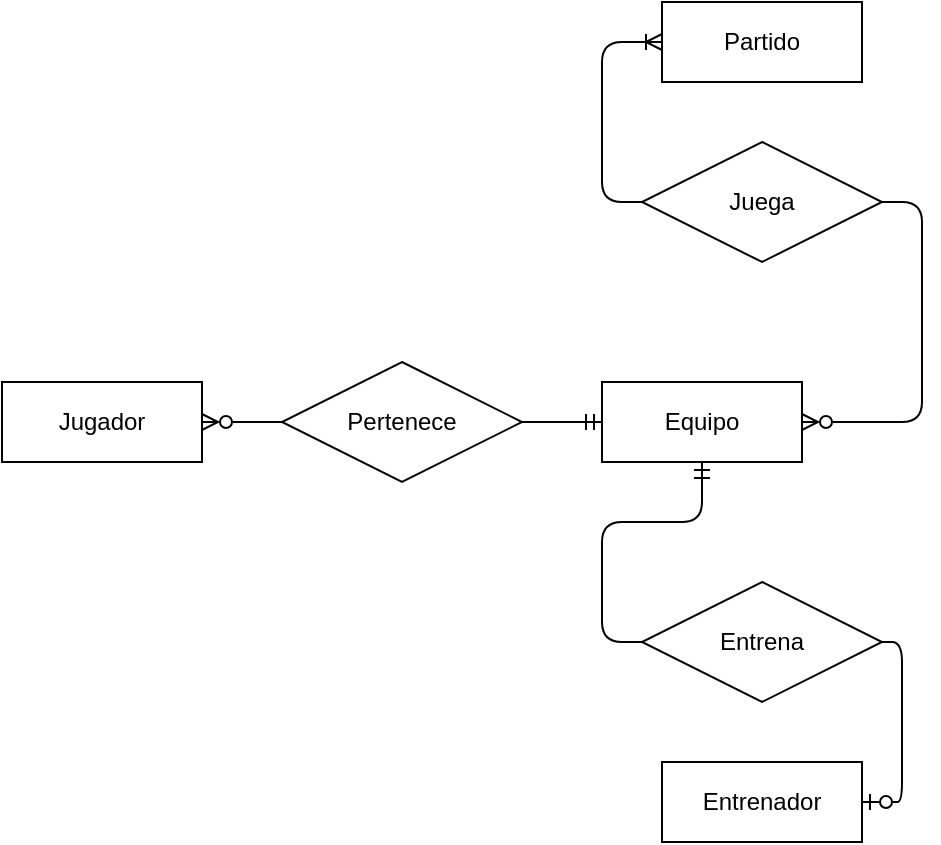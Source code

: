 <mxfile version="24.4.13" type="github">
  <diagram name="Page-1" id="UYtyUtdFpJuhH1bbEbp8">
    <mxGraphModel dx="1434" dy="789" grid="1" gridSize="10" guides="1" tooltips="1" connect="1" arrows="1" fold="1" page="1" pageScale="1" pageWidth="850" pageHeight="1100" math="0" shadow="0">
      <root>
        <mxCell id="0" />
        <mxCell id="1" parent="0" />
        <mxCell id="fBPJly0HdnSGG2ilqovL-1" value="Partido" style="whiteSpace=wrap;html=1;align=center;" vertex="1" parent="1">
          <mxGeometry x="490" y="170" width="100" height="40" as="geometry" />
        </mxCell>
        <mxCell id="fBPJly0HdnSGG2ilqovL-6" style="edgeStyle=orthogonalEdgeStyle;rounded=1;orthogonalLoop=1;jettySize=auto;html=1;exitX=1;exitY=0.5;exitDx=0;exitDy=0;entryX=0;entryY=0.5;entryDx=0;entryDy=0;endArrow=none;endFill=0;curved=0;startArrow=ERzeroToMany;startFill=0;" edge="1" parent="1" source="fBPJly0HdnSGG2ilqovL-2" target="fBPJly0HdnSGG2ilqovL-5">
          <mxGeometry relative="1" as="geometry" />
        </mxCell>
        <mxCell id="fBPJly0HdnSGG2ilqovL-2" value="Jugador" style="whiteSpace=wrap;html=1;align=center;" vertex="1" parent="1">
          <mxGeometry x="160" y="360" width="100" height="40" as="geometry" />
        </mxCell>
        <mxCell id="fBPJly0HdnSGG2ilqovL-3" value="Equipo" style="whiteSpace=wrap;html=1;align=center;" vertex="1" parent="1">
          <mxGeometry x="460" y="360" width="100" height="40" as="geometry" />
        </mxCell>
        <mxCell id="fBPJly0HdnSGG2ilqovL-14" style="edgeStyle=orthogonalEdgeStyle;rounded=1;orthogonalLoop=1;jettySize=auto;html=1;exitX=1;exitY=0.5;exitDx=0;exitDy=0;entryX=1;entryY=0.5;entryDx=0;entryDy=0;endArrow=none;endFill=0;curved=0;startArrow=ERzeroToOne;startFill=0;" edge="1" parent="1" source="fBPJly0HdnSGG2ilqovL-4" target="fBPJly0HdnSGG2ilqovL-12">
          <mxGeometry relative="1" as="geometry" />
        </mxCell>
        <mxCell id="fBPJly0HdnSGG2ilqovL-4" value="Entrenador" style="whiteSpace=wrap;html=1;align=center;" vertex="1" parent="1">
          <mxGeometry x="490" y="550" width="100" height="40" as="geometry" />
        </mxCell>
        <mxCell id="fBPJly0HdnSGG2ilqovL-7" style="edgeStyle=orthogonalEdgeStyle;rounded=1;orthogonalLoop=1;jettySize=auto;html=1;exitX=1;exitY=0.5;exitDx=0;exitDy=0;entryX=0;entryY=0.5;entryDx=0;entryDy=0;curved=0;endArrow=ERmandOne;endFill=0;" edge="1" parent="1" source="fBPJly0HdnSGG2ilqovL-5" target="fBPJly0HdnSGG2ilqovL-3">
          <mxGeometry relative="1" as="geometry" />
        </mxCell>
        <mxCell id="fBPJly0HdnSGG2ilqovL-5" value="Pertenece" style="shape=rhombus;perimeter=rhombusPerimeter;whiteSpace=wrap;html=1;align=center;" vertex="1" parent="1">
          <mxGeometry x="300" y="350" width="120" height="60" as="geometry" />
        </mxCell>
        <mxCell id="fBPJly0HdnSGG2ilqovL-10" style="edgeStyle=orthogonalEdgeStyle;rounded=1;orthogonalLoop=1;jettySize=auto;html=1;exitX=1;exitY=0.5;exitDx=0;exitDy=0;entryX=1;entryY=0.5;entryDx=0;entryDy=0;curved=0;endArrow=ERzeroToMany;endFill=0;startArrow=none;startFill=0;" edge="1" parent="1" source="fBPJly0HdnSGG2ilqovL-9" target="fBPJly0HdnSGG2ilqovL-3">
          <mxGeometry relative="1" as="geometry" />
        </mxCell>
        <mxCell id="fBPJly0HdnSGG2ilqovL-11" style="edgeStyle=orthogonalEdgeStyle;rounded=1;orthogonalLoop=1;jettySize=auto;html=1;exitX=0;exitY=0.5;exitDx=0;exitDy=0;entryX=0;entryY=0.5;entryDx=0;entryDy=0;curved=0;endArrow=ERoneToMany;endFill=0;" edge="1" parent="1" source="fBPJly0HdnSGG2ilqovL-9" target="fBPJly0HdnSGG2ilqovL-1">
          <mxGeometry relative="1" as="geometry" />
        </mxCell>
        <mxCell id="fBPJly0HdnSGG2ilqovL-9" value="Juega" style="shape=rhombus;perimeter=rhombusPerimeter;whiteSpace=wrap;html=1;align=center;" vertex="1" parent="1">
          <mxGeometry x="480" y="240" width="120" height="60" as="geometry" />
        </mxCell>
        <mxCell id="fBPJly0HdnSGG2ilqovL-15" style="edgeStyle=orthogonalEdgeStyle;rounded=1;orthogonalLoop=1;jettySize=auto;html=1;exitX=0;exitY=0.5;exitDx=0;exitDy=0;entryX=0.5;entryY=1;entryDx=0;entryDy=0;curved=0;endArrow=ERmandOne;endFill=0;" edge="1" parent="1" source="fBPJly0HdnSGG2ilqovL-12" target="fBPJly0HdnSGG2ilqovL-3">
          <mxGeometry relative="1" as="geometry" />
        </mxCell>
        <mxCell id="fBPJly0HdnSGG2ilqovL-12" value="Entrena" style="shape=rhombus;perimeter=rhombusPerimeter;whiteSpace=wrap;html=1;align=center;" vertex="1" parent="1">
          <mxGeometry x="480" y="460" width="120" height="60" as="geometry" />
        </mxCell>
      </root>
    </mxGraphModel>
  </diagram>
</mxfile>
